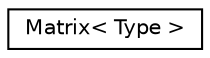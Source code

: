 digraph "Graphical Class Hierarchy"
{
 // LATEX_PDF_SIZE
  edge [fontname="Helvetica",fontsize="10",labelfontname="Helvetica",labelfontsize="10"];
  node [fontname="Helvetica",fontsize="10",shape=record];
  rankdir="LR";
  Node0 [label="Matrix\< Type \>",height=0.2,width=0.4,color="black", fillcolor="white", style="filled",URL="$classMatrix.html",tooltip=" "];
}
